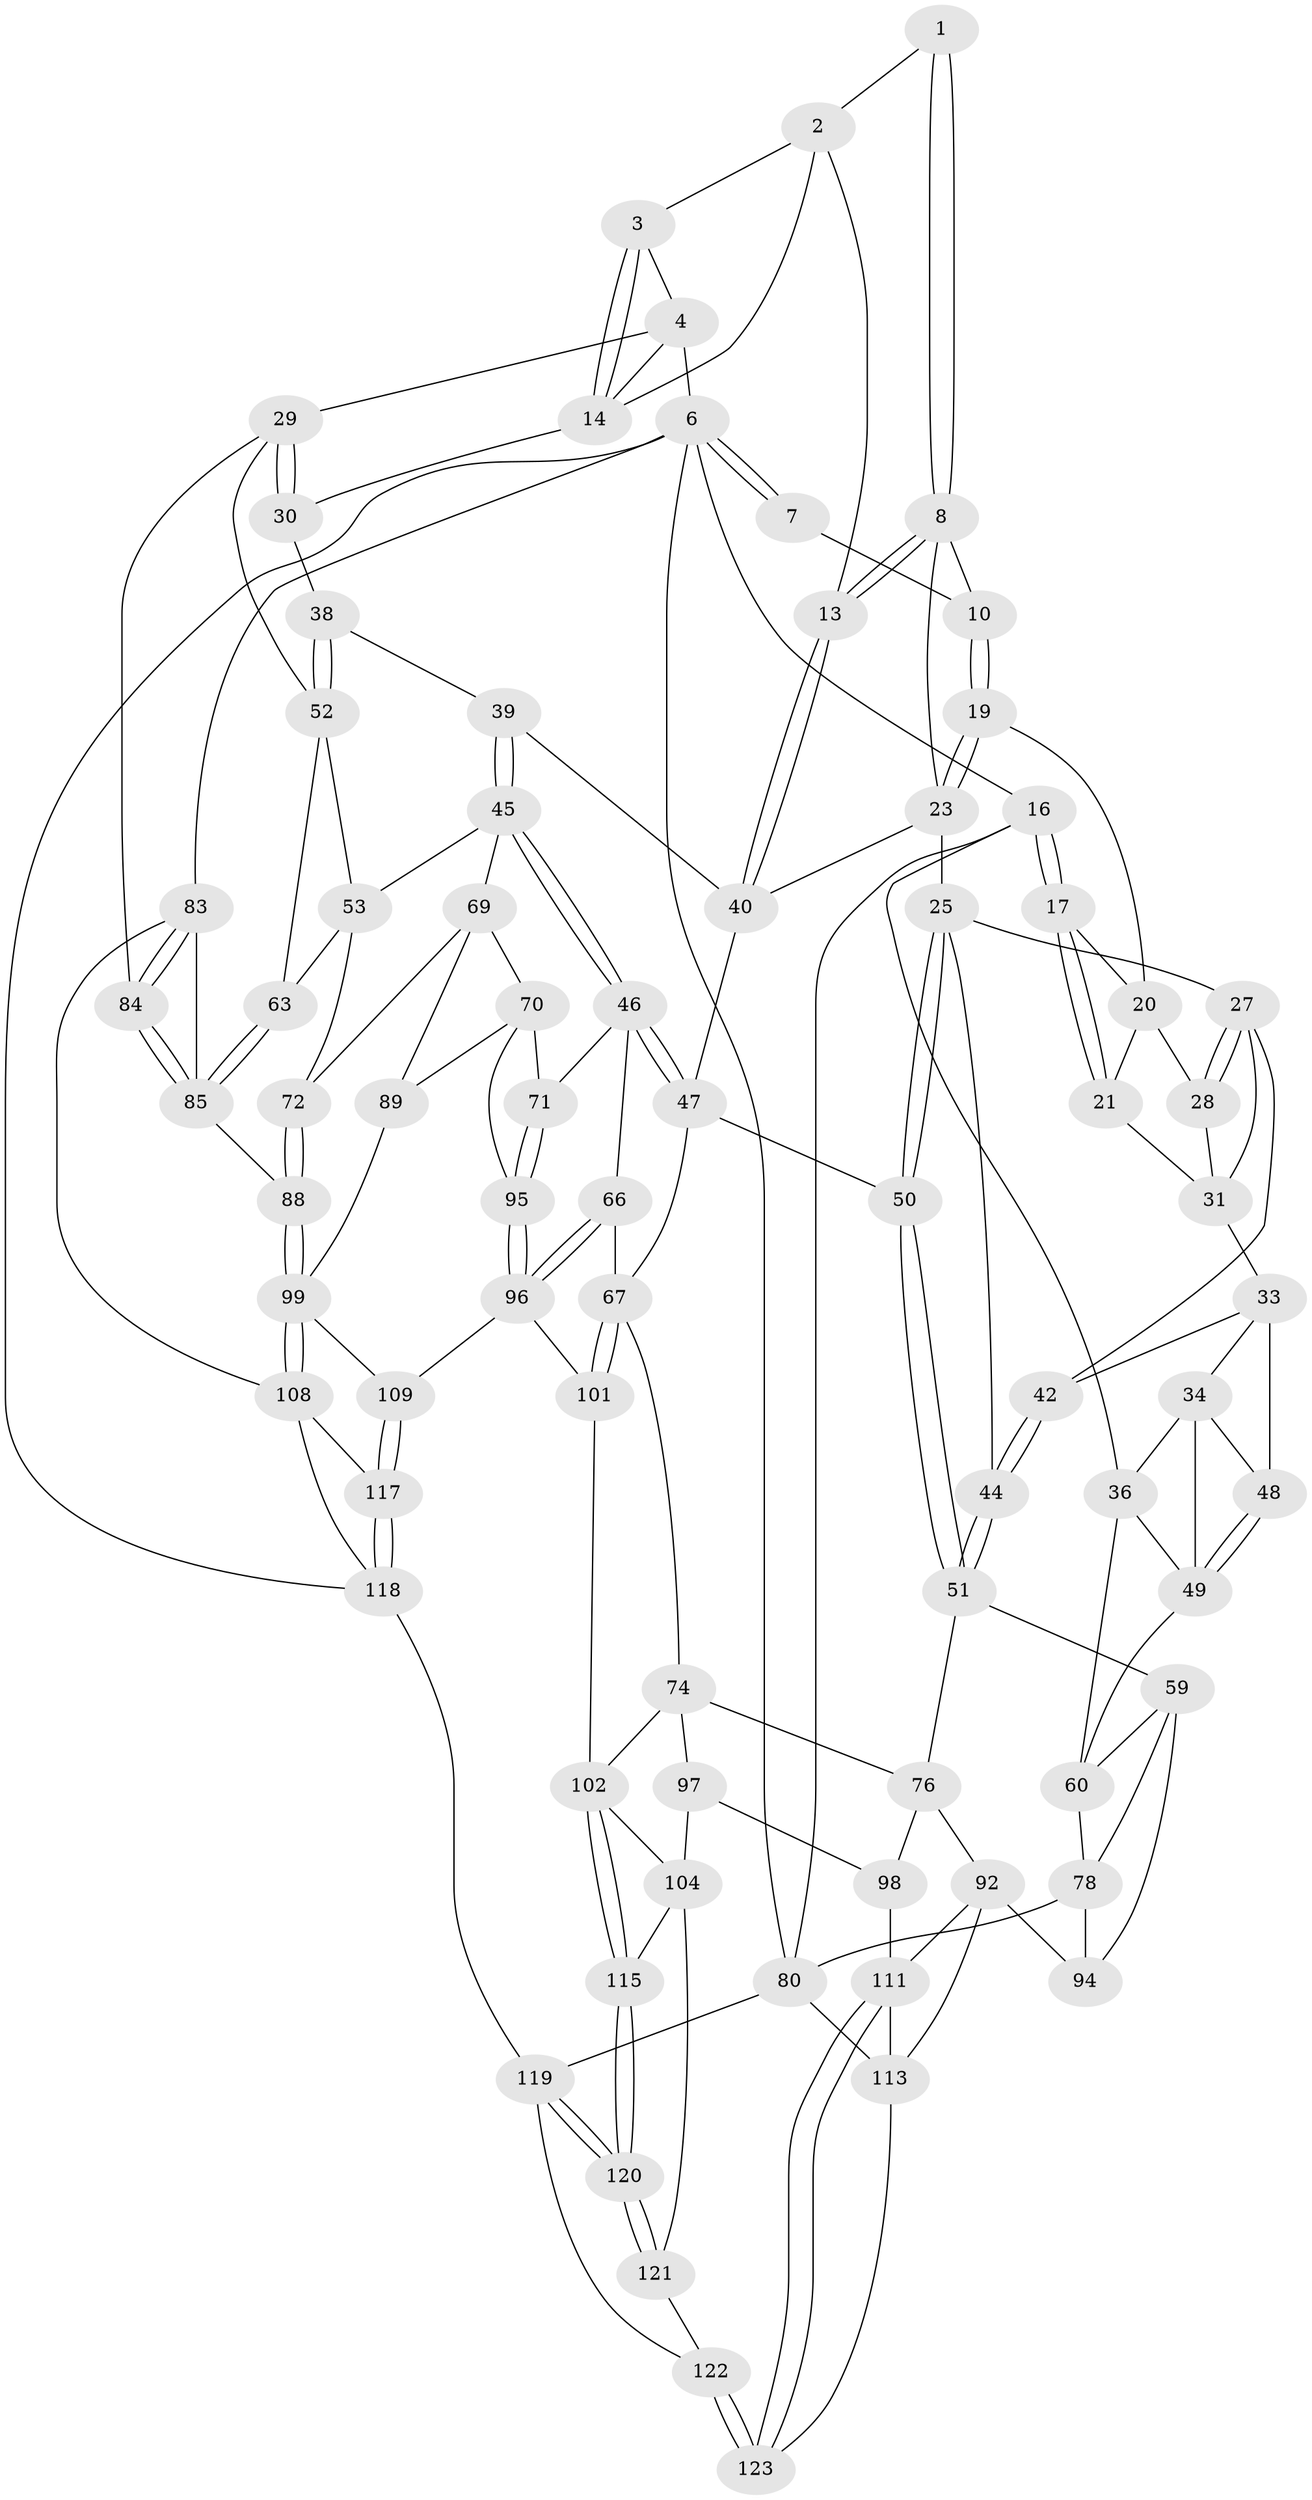 // original degree distribution, {3: 0.015625, 4: 0.25, 5: 0.5, 6: 0.234375}
// Generated by graph-tools (version 1.1) at 2025/42/03/06/25 10:42:31]
// undirected, 79 vertices, 179 edges
graph export_dot {
graph [start="1"]
  node [color=gray90,style=filled];
  1 [pos="+0.6717109477314797+0"];
  2 [pos="+0.7040307053474929+0",super="+12"];
  3 [pos="+0.724044050692814+0"];
  4 [pos="+0.9176959206558812+0.09559062862992725",super="+5"];
  6 [pos="+1+0",super="+82"];
  7 [pos="+0.6481158373980277+0",super="+11"];
  8 [pos="+0.6503315104780064+0.26892646116675883",super="+9"];
  10 [pos="+0.5527065736101753+0.035237949553663835"];
  13 [pos="+0.6541443071698809+0.2765828264725629"];
  14 [pos="+0.8167228900856278+0.1725080836281275",super="+15"];
  16 [pos="+0+0"];
  17 [pos="+0+0",super="+18"];
  19 [pos="+0.42101964050332114+0.13634637851675427"];
  20 [pos="+0.345316715112826+0.10518190686840583",super="+22"];
  21 [pos="+0+0"];
  23 [pos="+0.4480570589999549+0.25216503324429673",super="+24"];
  25 [pos="+0.42684951366579554+0.32387525574260584",super="+26"];
  27 [pos="+0.28706604235791533+0.2540300278468724",super="+37"];
  28 [pos="+0.279806988053381+0.23407327252255686"];
  29 [pos="+1+0.3433331006796629",super="+55"];
  30 [pos="+0.9452076325046662+0.3206946761994804"];
  31 [pos="+0.12162613974723645+0.21959193866057983",super="+32"];
  33 [pos="+0.044340587160432376+0.32857523579611725",super="+43"];
  34 [pos="+0+0.33453524810373647",super="+35"];
  36 [pos="+0+0.31908436270844326",super="+62"];
  38 [pos="+0.8000325108582425+0.39474667299293015"];
  39 [pos="+0.6530412026484285+0.294205359091581"];
  40 [pos="+0.6495308553650493+0.28728365875396444",super="+41"];
  42 [pos="+0.1776296564757075+0.4180583740731117"];
  44 [pos="+0.20393602674419933+0.43700565878660047"];
  45 [pos="+0.645009631882598+0.509646984945698",super="+54"];
  46 [pos="+0.5997512626339185+0.5311073980401211",super="+65"];
  47 [pos="+0.46886891562550514+0.45946330633435445",super="+57"];
  48 [pos="+0.11386265451668465+0.4308010961534003"];
  49 [pos="+0.07004311532468455+0.45835802857308394",super="+61"];
  50 [pos="+0.24735492355708552+0.5079047134561637"];
  51 [pos="+0.23402513252250087+0.5109083807118752",super="+58"];
  52 [pos="+0.7894169952977589+0.46494168248245477",super="+56"];
  53 [pos="+0.7462287223877824+0.5017004129253252",super="+64"];
  59 [pos="+0.11367896844995878+0.5803069141515458",super="+86"];
  60 [pos="+0.08943576622894735+0.5598578622269563",super="+77"];
  63 [pos="+0.9004648151699025+0.5865579308762572"];
  66 [pos="+0.538941219184766+0.6667939725045713"];
  67 [pos="+0.4319057651615413+0.6578862288636632",super="+68"];
  69 [pos="+0.7429685040016685+0.6273327930149593",super="+73"];
  70 [pos="+0.7122192543031599+0.6528858295189243",super="+90"];
  71 [pos="+0.6241885098764248+0.6541594099642593"];
  72 [pos="+0.8262062909151937+0.6596307950625528"];
  74 [pos="+0.3673554081935777+0.6709811643929472",super="+75"];
  76 [pos="+0.21465584090673578+0.596484036243143",super="+91"];
  78 [pos="+0+0.6706407254470055",super="+79"];
  80 [pos="+0+0.922688500898182",super="+81"];
  83 [pos="+1+1",super="+107"];
  84 [pos="+1+0.6846151249584208"];
  85 [pos="+0.9919817895744737+0.7007672351677736",super="+87"];
  88 [pos="+0.8631886700883546+0.6975187919985582"];
  89 [pos="+0.7547240639890574+0.7935126760519197"];
  92 [pos="+0.1411191438217824+0.7448368325777132",super="+93"];
  94 [pos="+0.07401291813823761+0.6855324296615156"];
  95 [pos="+0.6753414095901393+0.7389294474775223"];
  96 [pos="+0.5666882951320578+0.7790374926423618",super="+106"];
  97 [pos="+0.34828474171831364+0.6768995747868979",super="+105"];
  98 [pos="+0.25407610508079237+0.7573879697636572",super="+110"];
  99 [pos="+0.8611904730322137+0.8458555781552816",super="+100"];
  101 [pos="+0.4433633960839161+0.799071449389096"];
  102 [pos="+0.43833578993864214+0.801475332057758",super="+103"];
  104 [pos="+0.3238019846965179+0.8192181279180772",super="+116"];
  108 [pos="+0.8792750192137345+0.8564233947478427",super="+127"];
  109 [pos="+0.6060672205913601+0.9766303062049401"];
  111 [pos="+0.20579002706469235+0.8317492237559899",super="+112"];
  113 [pos="+0.03469959885674534+0.810724299179756",super="+114"];
  115 [pos="+0.4374487040718946+0.803323313188203"];
  117 [pos="+0.5969319673749184+1"];
  118 [pos="+0.5668583151076595+1",super="+128"];
  119 [pos="+0.48301341277232257+1",super="+126"];
  120 [pos="+0.4248186007857947+1"];
  121 [pos="+0.3590160813600447+0.9564360758418898"];
  122 [pos="+0.2242457015854985+0.9010840896512017",super="+125"];
  123 [pos="+0.20207133204617056+0.8508160240754108",super="+124"];
  1 -- 2;
  1 -- 8;
  1 -- 8;
  2 -- 3;
  2 -- 13;
  2 -- 14;
  3 -- 4;
  3 -- 14;
  3 -- 14;
  4 -- 14;
  4 -- 29;
  4 -- 6;
  6 -- 7;
  6 -- 7;
  6 -- 16;
  6 -- 80;
  6 -- 118;
  6 -- 83;
  7 -- 10;
  8 -- 13;
  8 -- 13;
  8 -- 10;
  8 -- 23;
  10 -- 19;
  10 -- 19;
  13 -- 40;
  13 -- 40;
  14 -- 30;
  16 -- 17;
  16 -- 17;
  16 -- 36;
  16 -- 80;
  17 -- 21;
  17 -- 21;
  17 -- 20;
  19 -- 20;
  19 -- 23;
  19 -- 23;
  20 -- 28;
  20 -- 21;
  21 -- 31;
  23 -- 40;
  23 -- 25;
  25 -- 50;
  25 -- 50;
  25 -- 27;
  25 -- 44;
  27 -- 28;
  27 -- 28;
  27 -- 42;
  27 -- 31;
  28 -- 31;
  29 -- 30;
  29 -- 30;
  29 -- 52;
  29 -- 84;
  30 -- 38;
  31 -- 33;
  33 -- 34;
  33 -- 48;
  33 -- 42;
  34 -- 48;
  34 -- 49;
  34 -- 36;
  36 -- 60;
  36 -- 49;
  38 -- 39;
  38 -- 52;
  38 -- 52;
  39 -- 40;
  39 -- 45;
  39 -- 45;
  40 -- 47;
  42 -- 44;
  42 -- 44;
  44 -- 51;
  44 -- 51;
  45 -- 46;
  45 -- 46;
  45 -- 53;
  45 -- 69;
  46 -- 47;
  46 -- 47;
  46 -- 66;
  46 -- 71;
  47 -- 50;
  47 -- 67;
  48 -- 49;
  48 -- 49;
  49 -- 60;
  50 -- 51;
  50 -- 51;
  51 -- 59;
  51 -- 76;
  52 -- 53;
  52 -- 63;
  53 -- 72;
  53 -- 63;
  59 -- 60;
  59 -- 94;
  59 -- 78;
  60 -- 78;
  63 -- 85;
  63 -- 85;
  66 -- 67;
  66 -- 96;
  66 -- 96;
  67 -- 101;
  67 -- 101;
  67 -- 74;
  69 -- 70;
  69 -- 72;
  69 -- 89;
  70 -- 71;
  70 -- 89;
  70 -- 95;
  71 -- 95;
  71 -- 95;
  72 -- 88;
  72 -- 88;
  74 -- 102;
  74 -- 97;
  74 -- 76;
  76 -- 98;
  76 -- 92;
  78 -- 80;
  78 -- 94;
  80 -- 113;
  80 -- 119;
  83 -- 84;
  83 -- 84;
  83 -- 108;
  83 -- 85;
  84 -- 85;
  84 -- 85;
  85 -- 88;
  88 -- 99;
  88 -- 99;
  89 -- 99;
  92 -- 111;
  92 -- 113;
  92 -- 94;
  95 -- 96;
  95 -- 96;
  96 -- 109;
  96 -- 101;
  97 -- 98 [weight=2];
  97 -- 104;
  98 -- 111;
  99 -- 108;
  99 -- 108;
  99 -- 109;
  101 -- 102;
  102 -- 115;
  102 -- 115;
  102 -- 104;
  104 -- 121;
  104 -- 115;
  108 -- 117;
  108 -- 118;
  109 -- 117;
  109 -- 117;
  111 -- 123;
  111 -- 123;
  111 -- 113;
  113 -- 123;
  115 -- 120;
  115 -- 120;
  117 -- 118;
  117 -- 118;
  118 -- 119;
  119 -- 120;
  119 -- 120;
  119 -- 122;
  120 -- 121;
  120 -- 121;
  121 -- 122;
  122 -- 123 [weight=2];
  122 -- 123;
}
